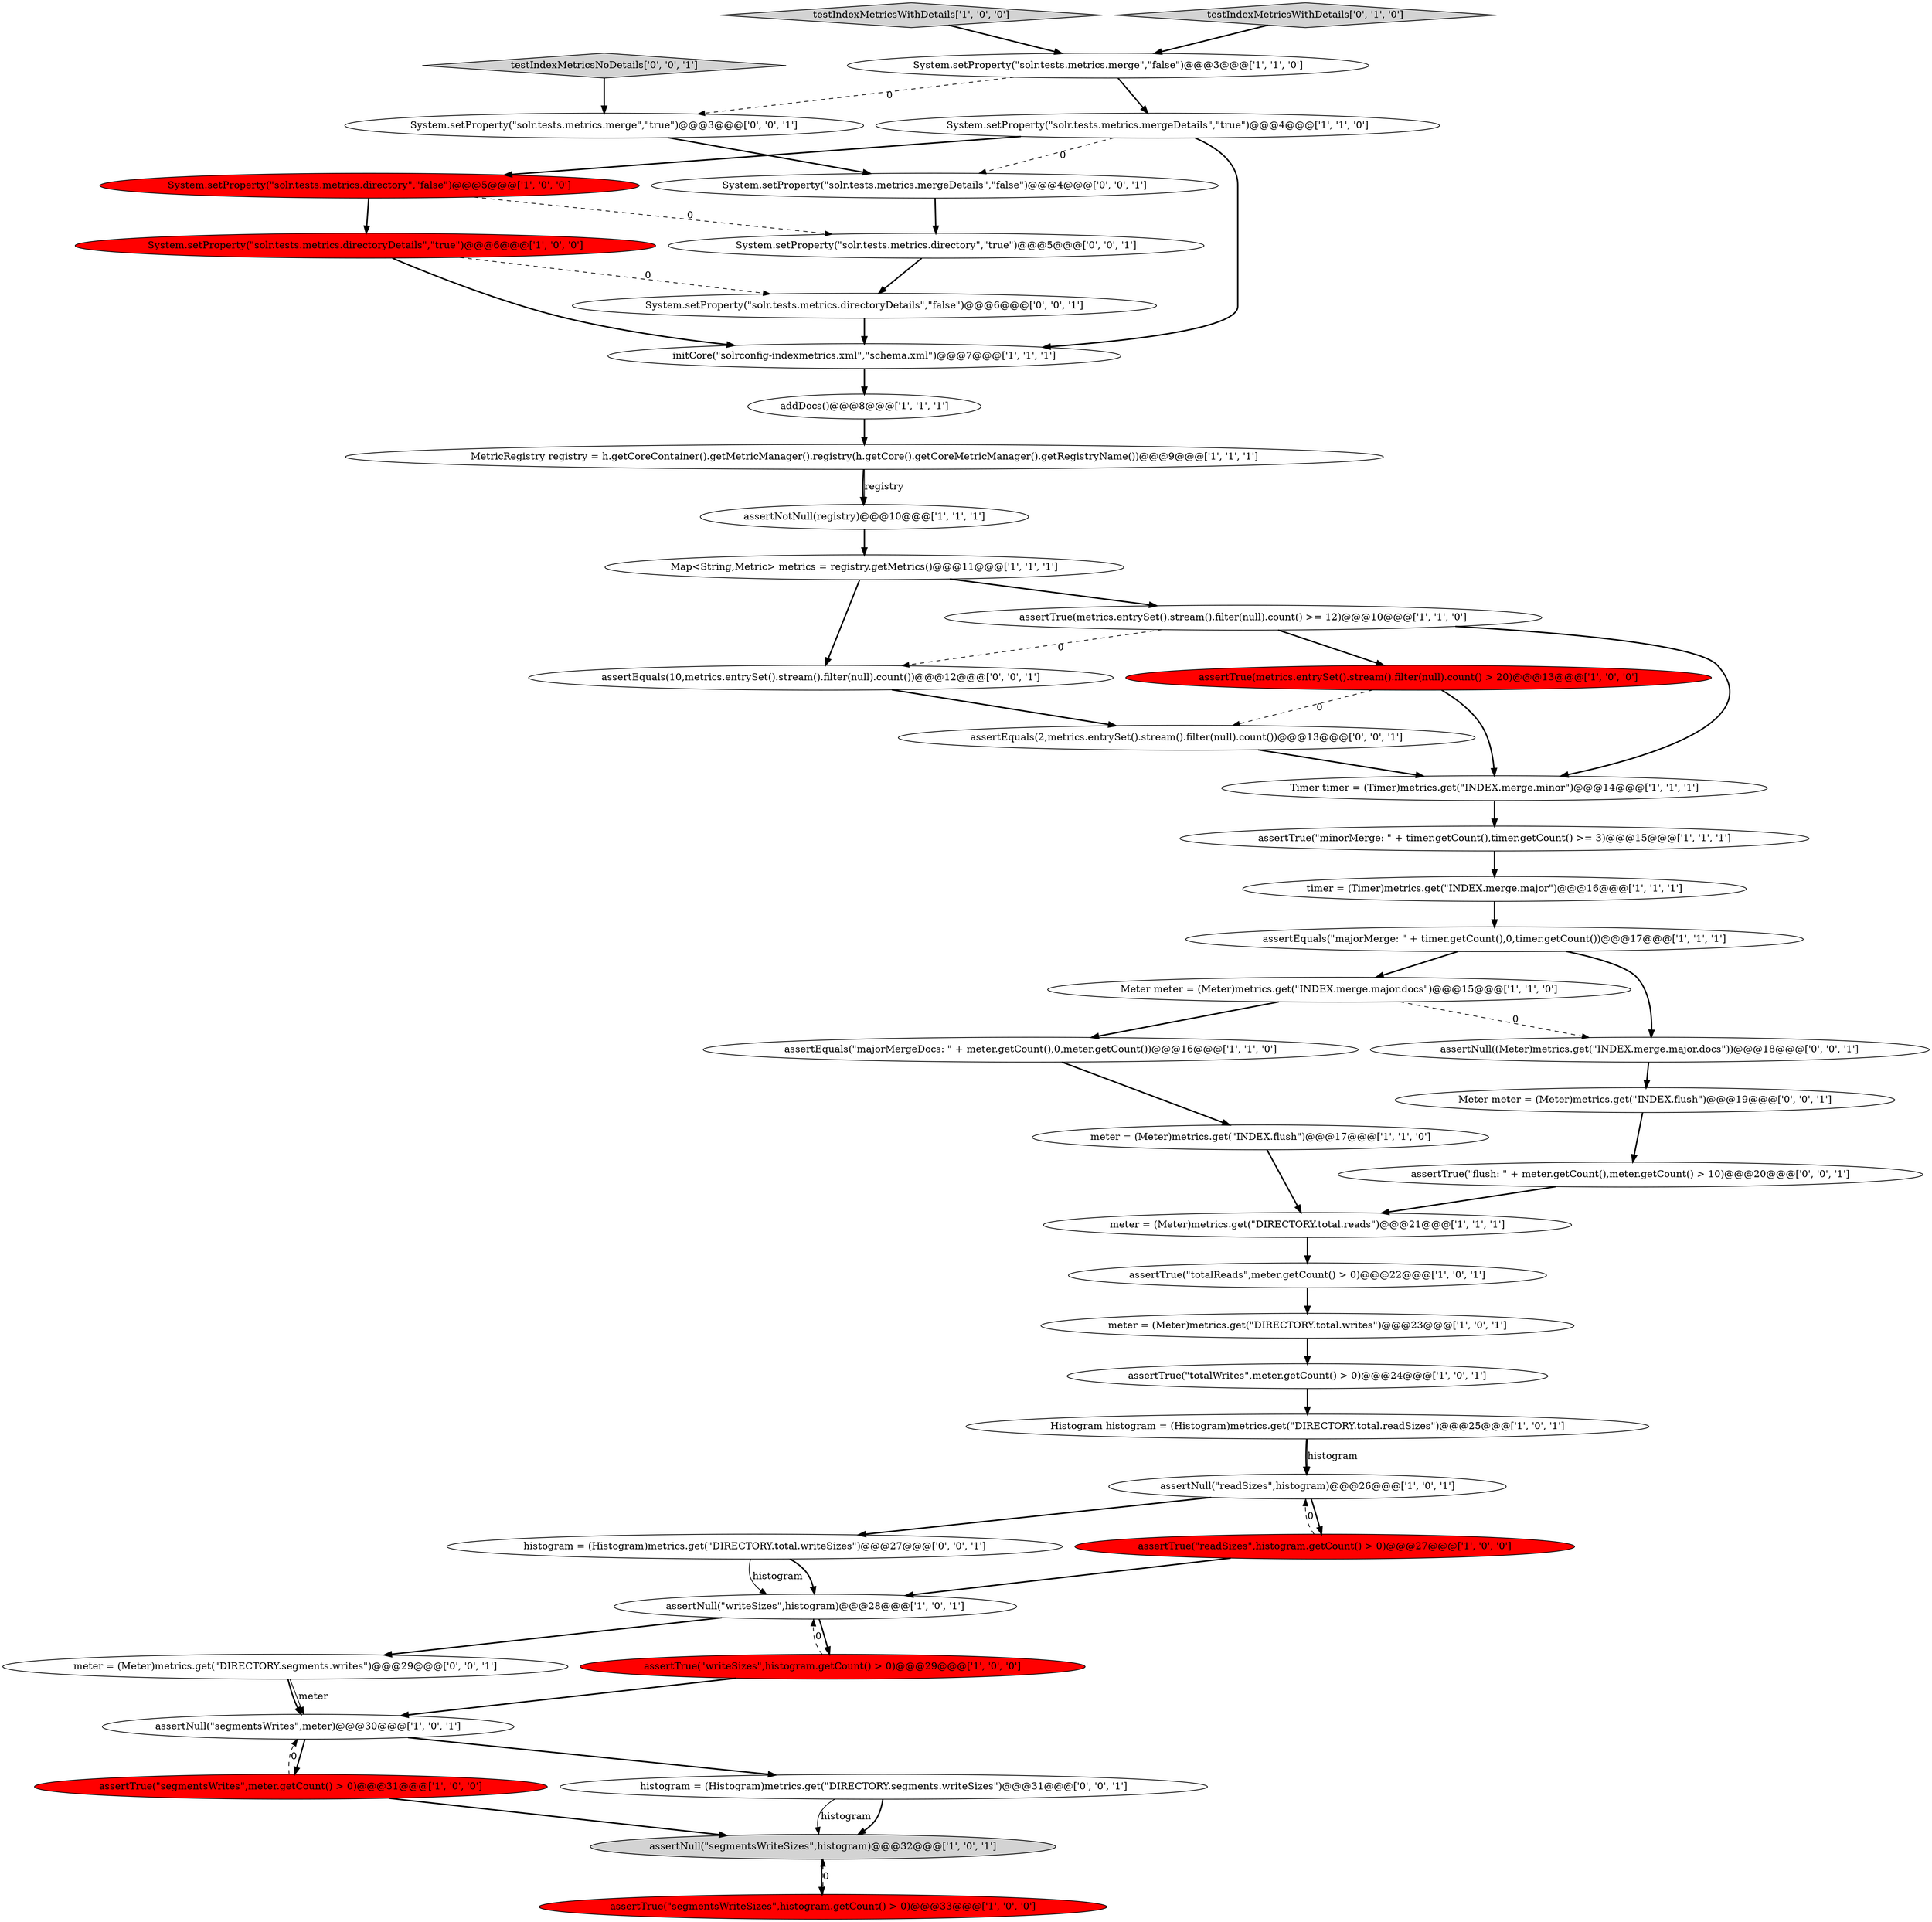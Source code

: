 digraph {
12 [style = filled, label = "Map<String,Metric> metrics = registry.getMetrics()@@@11@@@['1', '1', '1']", fillcolor = white, shape = ellipse image = "AAA0AAABBB1BBB"];
21 [style = filled, label = "addDocs()@@@8@@@['1', '1', '1']", fillcolor = white, shape = ellipse image = "AAA0AAABBB1BBB"];
23 [style = filled, label = "assertTrue(\"segmentsWrites\",meter.getCount() > 0)@@@31@@@['1', '0', '0']", fillcolor = red, shape = ellipse image = "AAA1AAABBB1BBB"];
8 [style = filled, label = "initCore(\"solrconfig-indexmetrics.xml\",\"schema.xml\")@@@7@@@['1', '1', '1']", fillcolor = white, shape = ellipse image = "AAA0AAABBB1BBB"];
16 [style = filled, label = "assertEquals(\"majorMerge: \" + timer.getCount(),0,timer.getCount())@@@17@@@['1', '1', '1']", fillcolor = white, shape = ellipse image = "AAA0AAABBB1BBB"];
43 [style = filled, label = "assertEquals(10,metrics.entrySet().stream().filter(null).count())@@@12@@@['0', '0', '1']", fillcolor = white, shape = ellipse image = "AAA0AAABBB3BBB"];
42 [style = filled, label = "histogram = (Histogram)metrics.get(\"DIRECTORY.total.writeSizes\")@@@27@@@['0', '0', '1']", fillcolor = white, shape = ellipse image = "AAA0AAABBB3BBB"];
5 [style = filled, label = "assertNull(\"segmentsWrites\",meter)@@@30@@@['1', '0', '1']", fillcolor = white, shape = ellipse image = "AAA0AAABBB1BBB"];
41 [style = filled, label = "System.setProperty(\"solr.tests.metrics.merge\",\"true\")@@@3@@@['0', '0', '1']", fillcolor = white, shape = ellipse image = "AAA0AAABBB3BBB"];
31 [style = filled, label = "assertNull(\"writeSizes\",histogram)@@@28@@@['1', '0', '1']", fillcolor = white, shape = ellipse image = "AAA0AAABBB1BBB"];
3 [style = filled, label = "Timer timer = (Timer)metrics.get(\"INDEX.merge.minor\")@@@14@@@['1', '1', '1']", fillcolor = white, shape = ellipse image = "AAA0AAABBB1BBB"];
20 [style = filled, label = "System.setProperty(\"solr.tests.metrics.directoryDetails\",\"true\")@@@6@@@['1', '0', '0']", fillcolor = red, shape = ellipse image = "AAA1AAABBB1BBB"];
14 [style = filled, label = "assertTrue(\"readSizes\",histogram.getCount() > 0)@@@27@@@['1', '0', '0']", fillcolor = red, shape = ellipse image = "AAA1AAABBB1BBB"];
37 [style = filled, label = "meter = (Meter)metrics.get(\"DIRECTORY.segments.writes\")@@@29@@@['0', '0', '1']", fillcolor = white, shape = ellipse image = "AAA0AAABBB3BBB"];
2 [style = filled, label = "assertTrue(metrics.entrySet().stream().filter(null).count() >= 12)@@@10@@@['1', '1', '0']", fillcolor = white, shape = ellipse image = "AAA0AAABBB1BBB"];
6 [style = filled, label = "assertTrue(\"segmentsWriteSizes\",histogram.getCount() > 0)@@@33@@@['1', '0', '0']", fillcolor = red, shape = ellipse image = "AAA1AAABBB1BBB"];
22 [style = filled, label = "assertTrue(\"minorMerge: \" + timer.getCount(),timer.getCount() >= 3)@@@15@@@['1', '1', '1']", fillcolor = white, shape = ellipse image = "AAA0AAABBB1BBB"];
27 [style = filled, label = "meter = (Meter)metrics.get(\"INDEX.flush\")@@@17@@@['1', '1', '0']", fillcolor = white, shape = ellipse image = "AAA0AAABBB1BBB"];
17 [style = filled, label = "assertNull(\"segmentsWriteSizes\",histogram)@@@32@@@['1', '0', '1']", fillcolor = lightgray, shape = ellipse image = "AAA0AAABBB1BBB"];
1 [style = filled, label = "meter = (Meter)metrics.get(\"DIRECTORY.total.reads\")@@@21@@@['1', '1', '1']", fillcolor = white, shape = ellipse image = "AAA0AAABBB1BBB"];
44 [style = filled, label = "assertTrue(\"flush: \" + meter.getCount(),meter.getCount() > 10)@@@20@@@['0', '0', '1']", fillcolor = white, shape = ellipse image = "AAA0AAABBB3BBB"];
13 [style = filled, label = "assertTrue(\"totalWrites\",meter.getCount() > 0)@@@24@@@['1', '0', '1']", fillcolor = white, shape = ellipse image = "AAA0AAABBB1BBB"];
10 [style = filled, label = "assertTrue(\"totalReads\",meter.getCount() > 0)@@@22@@@['1', '0', '1']", fillcolor = white, shape = ellipse image = "AAA0AAABBB1BBB"];
29 [style = filled, label = "MetricRegistry registry = h.getCoreContainer().getMetricManager().registry(h.getCore().getCoreMetricManager().getRegistryName())@@@9@@@['1', '1', '1']", fillcolor = white, shape = ellipse image = "AAA0AAABBB1BBB"];
18 [style = filled, label = "System.setProperty(\"solr.tests.metrics.mergeDetails\",\"true\")@@@4@@@['1', '1', '0']", fillcolor = white, shape = ellipse image = "AAA0AAABBB1BBB"];
34 [style = filled, label = "histogram = (Histogram)metrics.get(\"DIRECTORY.segments.writeSizes\")@@@31@@@['0', '0', '1']", fillcolor = white, shape = ellipse image = "AAA0AAABBB3BBB"];
36 [style = filled, label = "System.setProperty(\"solr.tests.metrics.directory\",\"true\")@@@5@@@['0', '0', '1']", fillcolor = white, shape = ellipse image = "AAA0AAABBB3BBB"];
38 [style = filled, label = "testIndexMetricsNoDetails['0', '0', '1']", fillcolor = lightgray, shape = diamond image = "AAA0AAABBB3BBB"];
19 [style = filled, label = "assertNull(\"readSizes\",histogram)@@@26@@@['1', '0', '1']", fillcolor = white, shape = ellipse image = "AAA0AAABBB1BBB"];
33 [style = filled, label = "System.setProperty(\"solr.tests.metrics.directoryDetails\",\"false\")@@@6@@@['0', '0', '1']", fillcolor = white, shape = ellipse image = "AAA0AAABBB3BBB"];
11 [style = filled, label = "Histogram histogram = (Histogram)metrics.get(\"DIRECTORY.total.readSizes\")@@@25@@@['1', '0', '1']", fillcolor = white, shape = ellipse image = "AAA0AAABBB1BBB"];
30 [style = filled, label = "assertTrue(metrics.entrySet().stream().filter(null).count() > 20)@@@13@@@['1', '0', '0']", fillcolor = red, shape = ellipse image = "AAA1AAABBB1BBB"];
28 [style = filled, label = "meter = (Meter)metrics.get(\"DIRECTORY.total.writes\")@@@23@@@['1', '0', '1']", fillcolor = white, shape = ellipse image = "AAA0AAABBB1BBB"];
9 [style = filled, label = "System.setProperty(\"solr.tests.metrics.merge\",\"false\")@@@3@@@['1', '1', '0']", fillcolor = white, shape = ellipse image = "AAA0AAABBB1BBB"];
35 [style = filled, label = "assertEquals(2,metrics.entrySet().stream().filter(null).count())@@@13@@@['0', '0', '1']", fillcolor = white, shape = ellipse image = "AAA0AAABBB3BBB"];
0 [style = filled, label = "assertNotNull(registry)@@@10@@@['1', '1', '1']", fillcolor = white, shape = ellipse image = "AAA0AAABBB1BBB"];
24 [style = filled, label = "assertEquals(\"majorMergeDocs: \" + meter.getCount(),0,meter.getCount())@@@16@@@['1', '1', '0']", fillcolor = white, shape = ellipse image = "AAA0AAABBB1BBB"];
15 [style = filled, label = "timer = (Timer)metrics.get(\"INDEX.merge.major\")@@@16@@@['1', '1', '1']", fillcolor = white, shape = ellipse image = "AAA0AAABBB1BBB"];
45 [style = filled, label = "System.setProperty(\"solr.tests.metrics.mergeDetails\",\"false\")@@@4@@@['0', '0', '1']", fillcolor = white, shape = ellipse image = "AAA0AAABBB3BBB"];
7 [style = filled, label = "testIndexMetricsWithDetails['1', '0', '0']", fillcolor = lightgray, shape = diamond image = "AAA0AAABBB1BBB"];
26 [style = filled, label = "assertTrue(\"writeSizes\",histogram.getCount() > 0)@@@29@@@['1', '0', '0']", fillcolor = red, shape = ellipse image = "AAA1AAABBB1BBB"];
25 [style = filled, label = "Meter meter = (Meter)metrics.get(\"INDEX.merge.major.docs\")@@@15@@@['1', '1', '0']", fillcolor = white, shape = ellipse image = "AAA0AAABBB1BBB"];
40 [style = filled, label = "assertNull((Meter)metrics.get(\"INDEX.merge.major.docs\"))@@@18@@@['0', '0', '1']", fillcolor = white, shape = ellipse image = "AAA0AAABBB3BBB"];
4 [style = filled, label = "System.setProperty(\"solr.tests.metrics.directory\",\"false\")@@@5@@@['1', '0', '0']", fillcolor = red, shape = ellipse image = "AAA1AAABBB1BBB"];
32 [style = filled, label = "testIndexMetricsWithDetails['0', '1', '0']", fillcolor = lightgray, shape = diamond image = "AAA0AAABBB2BBB"];
39 [style = filled, label = "Meter meter = (Meter)metrics.get(\"INDEX.flush\")@@@19@@@['0', '0', '1']", fillcolor = white, shape = ellipse image = "AAA0AAABBB3BBB"];
19->42 [style = bold, label=""];
31->37 [style = bold, label=""];
37->5 [style = solid, label="meter"];
27->1 [style = bold, label=""];
16->40 [style = bold, label=""];
22->15 [style = bold, label=""];
10->28 [style = bold, label=""];
35->3 [style = bold, label=""];
39->44 [style = bold, label=""];
5->23 [style = bold, label=""];
17->6 [style = bold, label=""];
23->5 [style = dashed, label="0"];
26->5 [style = bold, label=""];
30->35 [style = dashed, label="0"];
0->12 [style = bold, label=""];
2->3 [style = bold, label=""];
29->0 [style = bold, label=""];
45->36 [style = bold, label=""];
25->40 [style = dashed, label="0"];
28->13 [style = bold, label=""];
16->25 [style = bold, label=""];
6->17 [style = dashed, label="0"];
42->31 [style = bold, label=""];
38->41 [style = bold, label=""];
18->45 [style = dashed, label="0"];
11->19 [style = bold, label=""];
11->19 [style = solid, label="histogram"];
15->16 [style = bold, label=""];
3->22 [style = bold, label=""];
36->33 [style = bold, label=""];
13->11 [style = bold, label=""];
29->0 [style = solid, label="registry"];
5->34 [style = bold, label=""];
2->43 [style = dashed, label="0"];
37->5 [style = bold, label=""];
7->9 [style = bold, label=""];
32->9 [style = bold, label=""];
25->24 [style = bold, label=""];
31->26 [style = bold, label=""];
12->2 [style = bold, label=""];
20->8 [style = bold, label=""];
42->31 [style = solid, label="histogram"];
21->29 [style = bold, label=""];
9->18 [style = bold, label=""];
19->14 [style = bold, label=""];
18->4 [style = bold, label=""];
40->39 [style = bold, label=""];
4->36 [style = dashed, label="0"];
30->3 [style = bold, label=""];
43->35 [style = bold, label=""];
34->17 [style = bold, label=""];
14->31 [style = bold, label=""];
4->20 [style = bold, label=""];
8->21 [style = bold, label=""];
26->31 [style = dashed, label="0"];
23->17 [style = bold, label=""];
41->45 [style = bold, label=""];
44->1 [style = bold, label=""];
9->41 [style = dashed, label="0"];
18->8 [style = bold, label=""];
34->17 [style = solid, label="histogram"];
14->19 [style = dashed, label="0"];
20->33 [style = dashed, label="0"];
12->43 [style = bold, label=""];
2->30 [style = bold, label=""];
1->10 [style = bold, label=""];
33->8 [style = bold, label=""];
24->27 [style = bold, label=""];
}
